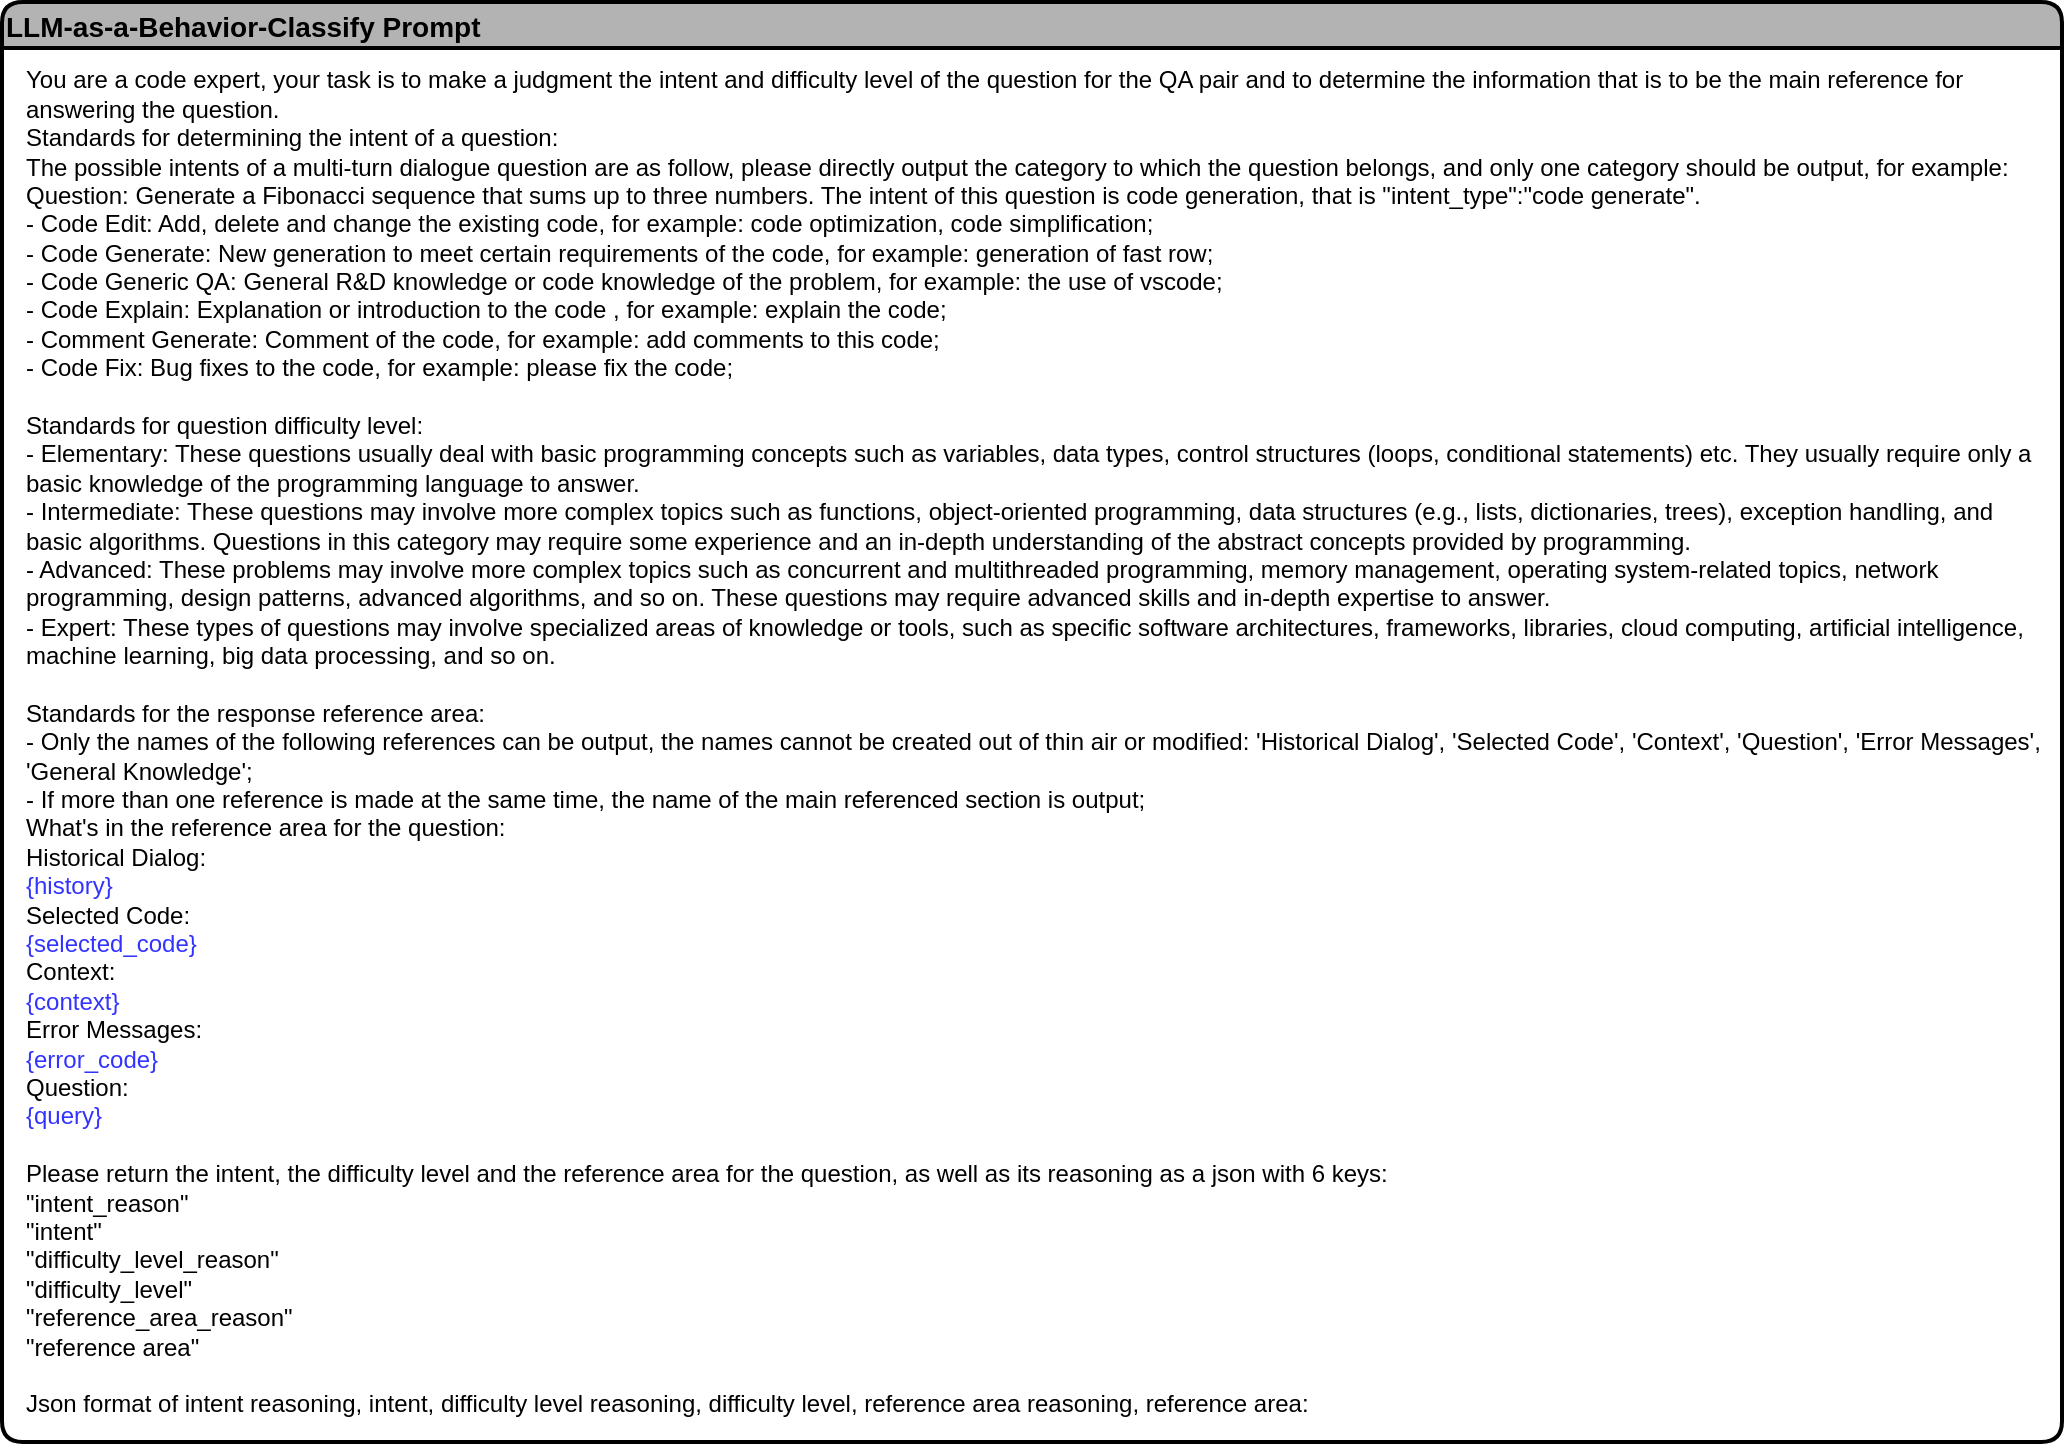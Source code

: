 <mxfile version="24.7.10">
  <diagram name="第 1 页" id="2uirAZzMmBYE6n4_2M24">
    <mxGraphModel dx="1754" dy="1010" grid="1" gridSize="10" guides="1" tooltips="1" connect="1" arrows="1" fold="1" page="1" pageScale="1" pageWidth="827" pageHeight="1169" math="0" shadow="0">
      <root>
        <mxCell id="0" />
        <mxCell id="1" parent="0" />
        <mxCell id="WIxWtnOLiRQ8IsVY14mY-1" value="LLM-as-a-Behavior-Classify Prompt" style="swimlane;rounded=1;align=left;fillColor=#B3B3B3;strokeWidth=2;fontSize=14;" vertex="1" parent="1">
          <mxGeometry x="370" y="490" width="1030" height="720" as="geometry" />
        </mxCell>
        <mxCell id="WIxWtnOLiRQ8IsVY14mY-3" value="&lt;div&gt;&lt;span style=&quot;background-color: initial;&quot;&gt;You are a code expert,&amp;nbsp;&lt;/span&gt;&lt;span style=&quot;background-color: initial;&quot;&gt;your task is to&amp;nbsp;&lt;/span&gt;make a judgment&lt;span style=&quot;background-color: initial;&quot;&gt;&amp;nbsp;the intent and difficulty level of the question for the QA pair and to determine the information that is to be the main reference for answering the question.&lt;/span&gt;&lt;/div&gt;&lt;div&gt;Standards for determining the intent of a question:&lt;/div&gt;&lt;div&gt;The possible intents of a multi-turn dialogue question are as follow, please directly output the category to which the question belongs, and only one category should be output, for example: Question: Generate a Fibonacci sequence that sums up to three numbers. The intent of this question is code generation, that is &quot;intent_type&quot;:&quot;&lt;span style=&quot;text-align: center; text-wrap: nowrap;&quot;&gt;code generate&lt;/span&gt;&quot;.&lt;/div&gt;&lt;div&gt;- C&lt;span style=&quot;text-align: center; text-wrap: nowrap;&quot;&gt;ode Edit&lt;/span&gt;: Add, delete and change the existing code, for example: code optimization, code simplification;&lt;/div&gt;&lt;div&gt;- C&lt;span style=&quot;text-align: center; text-wrap: nowrap;&quot;&gt;ode Generate&lt;/span&gt;: New generation to meet certain requirements of the code, for example: generation of fast row;&lt;/div&gt;&lt;div&gt;- Code Generic QA: General R&amp;amp;D knowledge or code knowledge of the problem, for example: the use of vscode;&lt;/div&gt;&lt;div&gt;- C&lt;span style=&quot;text-align: center; text-wrap: nowrap;&quot;&gt;ode Explain&lt;/span&gt;: Explanation or introduction to the code , for example: explain the code;&lt;/div&gt;&lt;div&gt;- Comment Generate: Comment&amp;nbsp;of the code, for example: add comments to this code;&lt;/div&gt;&lt;div&gt;- C&lt;span style=&quot;text-align: center; text-wrap: nowrap;&quot;&gt;ode Fix&lt;/span&gt;: B&lt;span style=&quot;background-color: initial;&quot;&gt;ug fixes to the code, for example: please fix the code;&lt;/span&gt;&lt;/div&gt;&lt;div&gt;&lt;span style=&quot;background-color: initial;&quot;&gt;&lt;br&gt;&lt;/span&gt;&lt;/div&gt;&lt;div&gt;Standards for question difficulty level:&lt;/div&gt;&lt;div&gt;&lt;div&gt;- Elementary: These questions usually deal with basic programming concepts such as variables, data types, control structures (loops, conditional statements) etc. They usually require only a basic knowledge of the programming language to answer.&lt;/div&gt;&lt;div&gt;- Intermediate: These questions may involve more complex topics such as functions, object-oriented programming, data structures (e.g., lists, dictionaries, trees), exception handling, and basic algorithms. Questions in this category may require some experience and an in-depth understanding of the abstract concepts provided by programming.&lt;/div&gt;&lt;div&gt;- Advanced: These problems may involve more complex topics such as concurrent and multithreaded programming, memory management, operating system-related topics, network programming, design patterns, advanced algorithms, and so on. These questions may require advanced skills and in-depth expertise to answer.&lt;/div&gt;&lt;div&gt;- Expert: These types of questions may involve specialized areas of knowledge or tools, such as specific software architectures, frameworks, libraries, cloud computing, artificial intelligence, machine learning, big data processing, and so on.&lt;/div&gt;&lt;/div&gt;&lt;div&gt;&lt;br&gt;&lt;/div&gt;&lt;div&gt;&lt;div&gt;&lt;span style=&quot;background-color: initial;&quot;&gt;Standards&lt;/span&gt;&amp;nbsp;for the response reference area:&lt;/div&gt;&lt;div&gt;- Only the names of the following references can be output, the names cannot be created out of thin air or modified: &#39;Historical Dialog&#39;, &#39;Selected Code&#39;, &#39;Context&#39;, &#39;Question&#39;, &#39;Error Messages&#39;, &#39;General Knowledge&#39;;&lt;/div&gt;&lt;div&gt;- If more than one reference is made at the same time, the name of the main referenced section is output;&lt;/div&gt;&lt;div&gt;What&#39;s in the reference area for the question:&lt;/div&gt;&lt;div&gt;&lt;span style=&quot;background-color: initial;&quot;&gt;Historical Dialog&lt;/span&gt;:&lt;/div&gt;&lt;div&gt;&lt;font color=&quot;#3333ff&quot;&gt;{history}&lt;/font&gt;&lt;/div&gt;&lt;div&gt;Selected Code:&lt;/div&gt;&lt;div&gt;&lt;font color=&quot;#3333ff&quot;&gt;{selected_code}&lt;/font&gt;&lt;/div&gt;&lt;div&gt;&lt;span style=&quot;background-color: initial;&quot;&gt;Context&lt;/span&gt;:&lt;/div&gt;&lt;div&gt;&lt;font color=&quot;#3333ff&quot;&gt;{c&lt;span style=&quot;background-color: initial;&quot;&gt;ontext&lt;/span&gt;&lt;span style=&quot;background-color: initial;&quot;&gt;}&lt;/span&gt;&lt;/font&gt;&lt;/div&gt;&lt;div&gt;Error Messages:&lt;/div&gt;&lt;div&gt;&lt;font color=&quot;#3333ff&quot;&gt;{error_code}&lt;/font&gt;&lt;/div&gt;&lt;div&gt;Question:&lt;/div&gt;&lt;div&gt;&lt;font color=&quot;#3333ff&quot;&gt;{query}&lt;/font&gt;&lt;/div&gt;&lt;/div&gt;&lt;div&gt;&lt;br&gt;&lt;/div&gt;&lt;div&gt;Please return the intent, the&amp;nbsp;&lt;span style=&quot;background-color: initial;&quot;&gt;difficulty level&lt;/span&gt;&lt;span style=&quot;background-color: initial;&quot;&gt;&amp;nbsp;and the&amp;nbsp;&lt;/span&gt;&lt;span style=&quot;background-color: initial;&quot;&gt;reference area for the question, as well as&amp;nbsp;&lt;/span&gt;&lt;span style=&quot;background-color: initial;&quot;&gt;its reasoning&amp;nbsp;as a json&amp;nbsp;with 6 keys:&lt;/span&gt;&lt;/div&gt;&lt;div&gt;&quot;intent_reason&quot;&lt;/div&gt;&lt;div&gt;&quot;intent&quot;&lt;/div&gt;&lt;div&gt;&quot;difficulty_level_reason&quot;&lt;/div&gt;&lt;div&gt;&quot;difficulty_level&quot;&lt;/div&gt;&lt;div&gt;&quot;&lt;span style=&quot;background-color: initial;&quot;&gt;reference_area_reason&lt;/span&gt;&lt;span style=&quot;background-color: initial;&quot;&gt;&quot;&lt;/span&gt;&lt;/div&gt;&lt;div&gt;&lt;span style=&quot;background-color: initial;&quot;&gt;&quot;&lt;/span&gt;&lt;span style=&quot;background-color: initial;&quot;&gt;reference area&lt;/span&gt;&lt;span style=&quot;background-color: initial;&quot;&gt;&quot;&lt;/span&gt;&lt;/div&gt;&lt;div&gt;&lt;br&gt;&lt;/div&gt;&lt;div&gt;Json format of intent reasoning, intent, difficulty level reasoning, difficulty level,&amp;nbsp;&lt;span style=&quot;background-color: initial;&quot;&gt;reference area reasoning,&amp;nbsp;&lt;/span&gt;&lt;span style=&quot;background-color: initial;&quot;&gt;reference area&lt;/span&gt;&lt;span style=&quot;background-color: initial;&quot;&gt;:&lt;/span&gt;&lt;/div&gt;" style="text;html=1;align=left;verticalAlign=middle;whiteSpace=wrap;rounded=0;" vertex="1" parent="1">
          <mxGeometry x="380" y="560" width="1010" height="600" as="geometry" />
        </mxCell>
      </root>
    </mxGraphModel>
  </diagram>
</mxfile>
